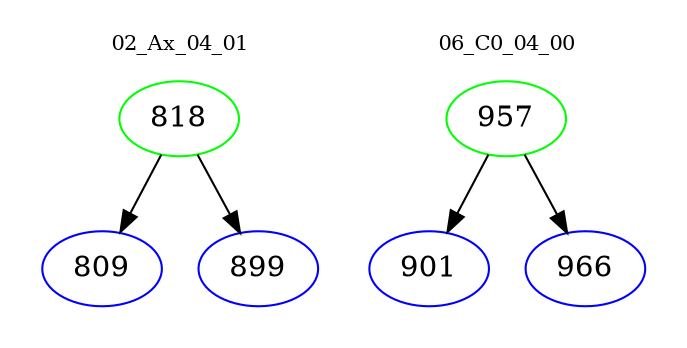 digraph{
subgraph cluster_0 {
color = white
label = "02_Ax_04_01";
fontsize=10;
T0_818 [label="818", color="green"]
T0_818 -> T0_809 [color="black"]
T0_809 [label="809", color="blue"]
T0_818 -> T0_899 [color="black"]
T0_899 [label="899", color="blue"]
}
subgraph cluster_1 {
color = white
label = "06_C0_04_00";
fontsize=10;
T1_957 [label="957", color="green"]
T1_957 -> T1_901 [color="black"]
T1_901 [label="901", color="blue"]
T1_957 -> T1_966 [color="black"]
T1_966 [label="966", color="blue"]
}
}
